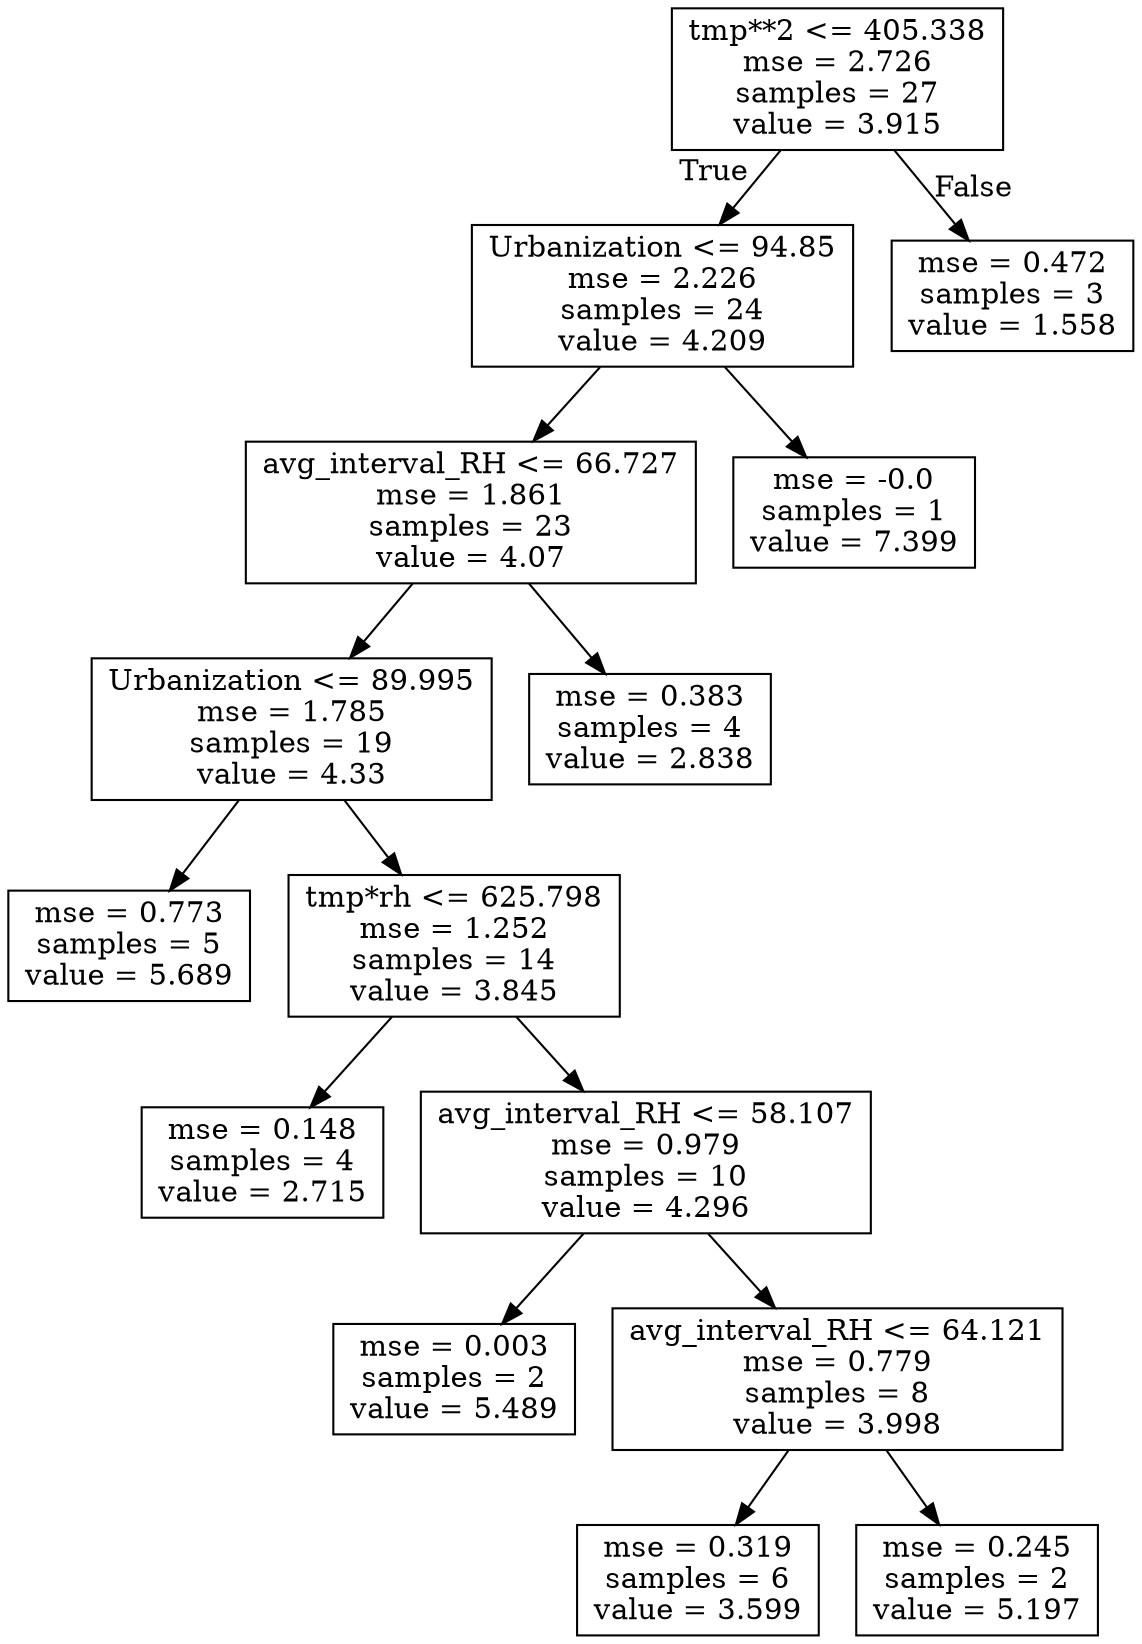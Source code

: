 digraph Tree {
node [shape=box] ;
0 [label="tmp**2 <= 405.338\nmse = 2.726\nsamples = 27\nvalue = 3.915"] ;
1 [label="Urbanization <= 94.85\nmse = 2.226\nsamples = 24\nvalue = 4.209"] ;
0 -> 1 [labeldistance=2.5, labelangle=45, headlabel="True"] ;
2 [label="avg_interval_RH <= 66.727\nmse = 1.861\nsamples = 23\nvalue = 4.07"] ;
1 -> 2 ;
3 [label="Urbanization <= 89.995\nmse = 1.785\nsamples = 19\nvalue = 4.33"] ;
2 -> 3 ;
4 [label="mse = 0.773\nsamples = 5\nvalue = 5.689"] ;
3 -> 4 ;
5 [label="tmp*rh <= 625.798\nmse = 1.252\nsamples = 14\nvalue = 3.845"] ;
3 -> 5 ;
6 [label="mse = 0.148\nsamples = 4\nvalue = 2.715"] ;
5 -> 6 ;
7 [label="avg_interval_RH <= 58.107\nmse = 0.979\nsamples = 10\nvalue = 4.296"] ;
5 -> 7 ;
8 [label="mse = 0.003\nsamples = 2\nvalue = 5.489"] ;
7 -> 8 ;
9 [label="avg_interval_RH <= 64.121\nmse = 0.779\nsamples = 8\nvalue = 3.998"] ;
7 -> 9 ;
10 [label="mse = 0.319\nsamples = 6\nvalue = 3.599"] ;
9 -> 10 ;
11 [label="mse = 0.245\nsamples = 2\nvalue = 5.197"] ;
9 -> 11 ;
12 [label="mse = 0.383\nsamples = 4\nvalue = 2.838"] ;
2 -> 12 ;
13 [label="mse = -0.0\nsamples = 1\nvalue = 7.399"] ;
1 -> 13 ;
14 [label="mse = 0.472\nsamples = 3\nvalue = 1.558"] ;
0 -> 14 [labeldistance=2.5, labelangle=-45, headlabel="False"] ;
}